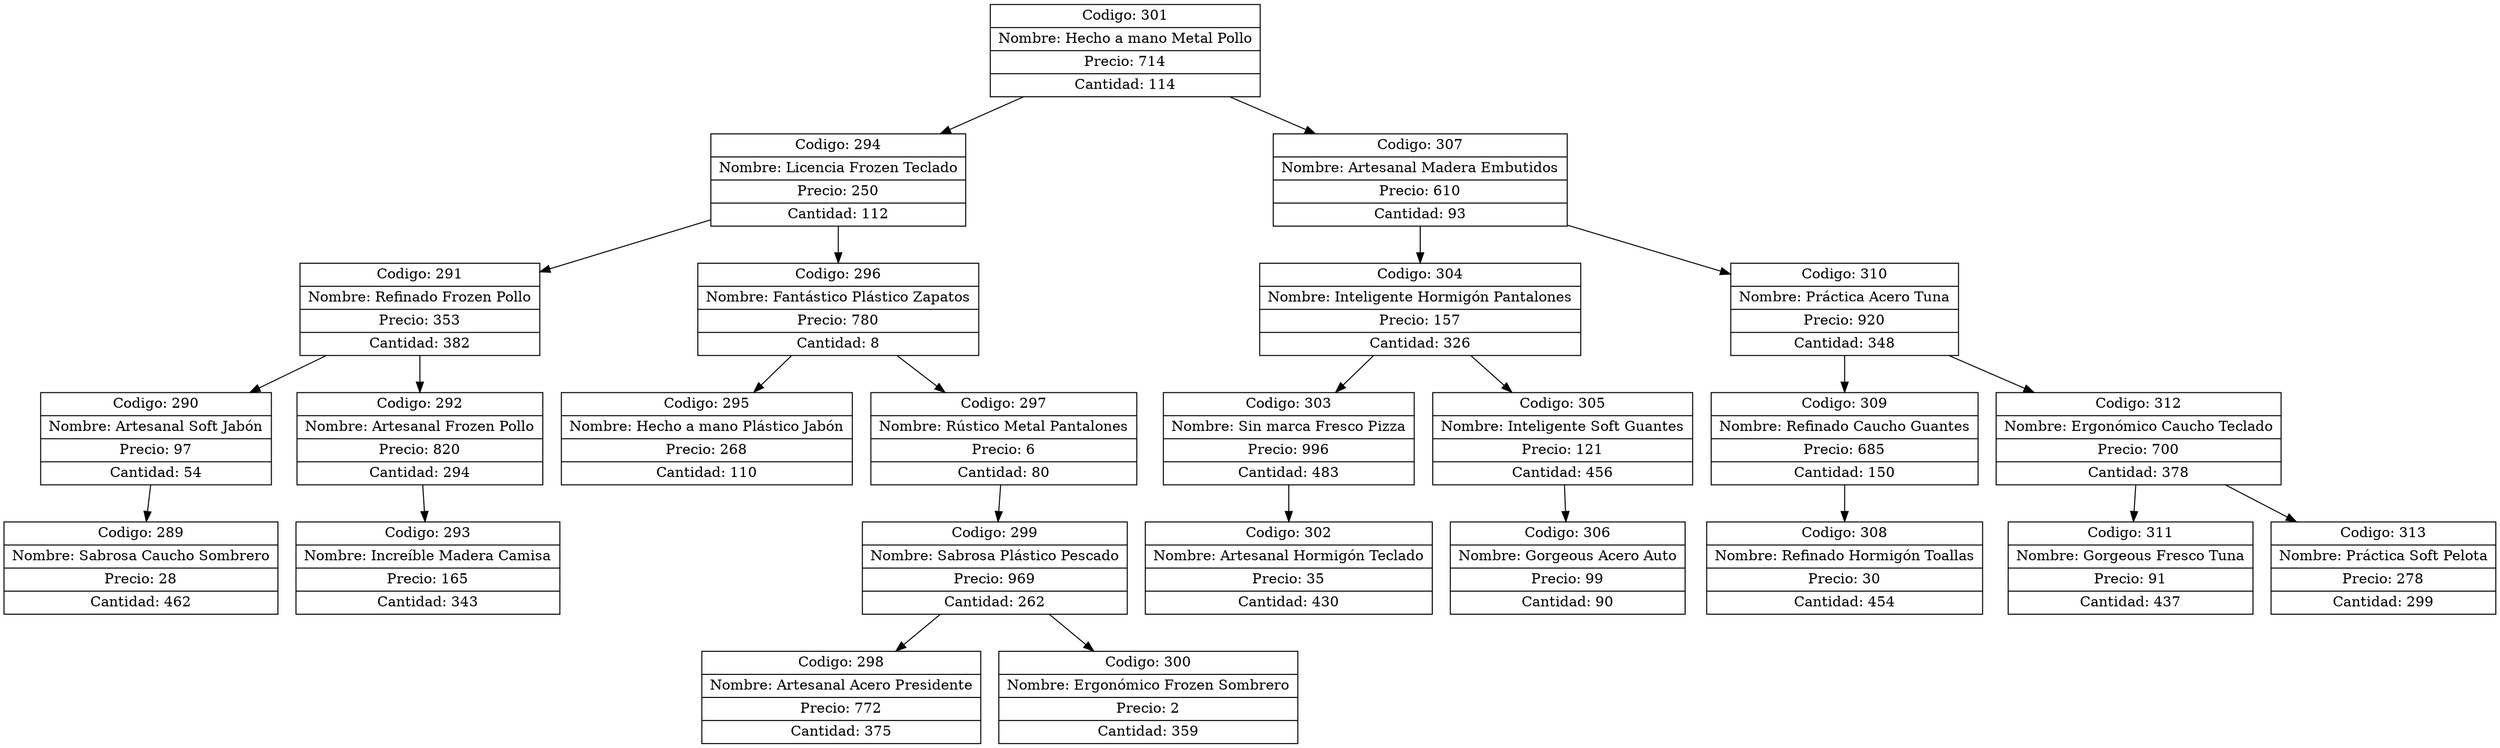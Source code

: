 digraph G{
node[shape="box" shape="record"]
nodo301[label="{ Codigo: 301 | Nombre: Hecho a mano Metal Pollo | Precio: 714 | Cantidad: 114}"];
nodo294[label="{ Codigo: 294 | Nombre: Licencia Frozen Teclado | Precio: 250 | Cantidad: 112}"];
nodo291[label="{ Codigo: 291 | Nombre: Refinado Frozen Pollo | Precio: 353 | Cantidad: 382}"];
nodo290[label="{ Codigo: 290 | Nombre: Artesanal Soft Jabón | Precio: 97 | Cantidad: 54}"];
nodo289[label="{ Codigo: 289 | Nombre: Sabrosa Caucho Sombrero | Precio: 28 | Cantidad: 462}"];
nodo290->nodo289;
nodo291->nodo290;
nodo292[label="{ Codigo: 292 | Nombre: Artesanal Frozen Pollo | Precio: 820 | Cantidad: 294}"];
nodo293[label="{ Codigo: 293 | Nombre: Increíble Madera Camisa | Precio: 165 | Cantidad: 343}"];
nodo292->nodo293;
nodo291->nodo292;
nodo294->nodo291;
nodo296[label="{ Codigo: 296 | Nombre: Fantástico Plástico Zapatos | Precio: 780 | Cantidad: 8}"];
nodo295[label="{ Codigo: 295 | Nombre: Hecho a mano Plástico Jabón | Precio: 268 | Cantidad: 110}"];
nodo296->nodo295;
nodo297[label="{ Codigo: 297 | Nombre: Rústico Metal Pantalones | Precio: 6 | Cantidad: 80}"];
nodo299[label="{ Codigo: 299 | Nombre: Sabrosa Plástico Pescado | Precio: 969 | Cantidad: 262}"];
nodo298[label="{ Codigo: 298 | Nombre: Artesanal Acero Presidente | Precio: 772 | Cantidad: 375}"];
nodo299->nodo298;
nodo300[label="{ Codigo: 300 | Nombre: Ergonómico Frozen Sombrero | Precio: 2 | Cantidad: 359}"];
nodo299->nodo300;
nodo297->nodo299;
nodo296->nodo297;
nodo294->nodo296;
nodo301->nodo294;
nodo307[label="{ Codigo: 307 | Nombre: Artesanal Madera Embutidos | Precio: 610 | Cantidad: 93}"];
nodo304[label="{ Codigo: 304 | Nombre: Inteligente Hormigón Pantalones | Precio: 157 | Cantidad: 326}"];
nodo303[label="{ Codigo: 303 | Nombre: Sin marca Fresco Pizza | Precio: 996 | Cantidad: 483}"];
nodo302[label="{ Codigo: 302 | Nombre: Artesanal Hormigón Teclado | Precio: 35 | Cantidad: 430}"];
nodo303->nodo302;
nodo304->nodo303;
nodo305[label="{ Codigo: 305 | Nombre: Inteligente Soft Guantes | Precio: 121 | Cantidad: 456}"];
nodo306[label="{ Codigo: 306 | Nombre: Gorgeous Acero Auto | Precio: 99 | Cantidad: 90}"];
nodo305->nodo306;
nodo304->nodo305;
nodo307->nodo304;
nodo310[label="{ Codigo: 310 | Nombre: Práctica Acero Tuna | Precio: 920 | Cantidad: 348}"];
nodo309[label="{ Codigo: 309 | Nombre: Refinado Caucho Guantes | Precio: 685 | Cantidad: 150}"];
nodo308[label="{ Codigo: 308 | Nombre: Refinado Hormigón Toallas | Precio: 30 | Cantidad: 454}"];
nodo309->nodo308;
nodo310->nodo309;
nodo312[label="{ Codigo: 312 | Nombre: Ergonómico Caucho Teclado | Precio: 700 | Cantidad: 378}"];
nodo311[label="{ Codigo: 311 | Nombre: Gorgeous Fresco Tuna | Precio: 91 | Cantidad: 437}"];
nodo312->nodo311;
nodo313[label="{ Codigo: 313 | Nombre: Práctica Soft Pelota | Precio: 278 | Cantidad: 299}"];
nodo312->nodo313;
nodo310->nodo312;
nodo307->nodo310;
nodo301->nodo307;
}
